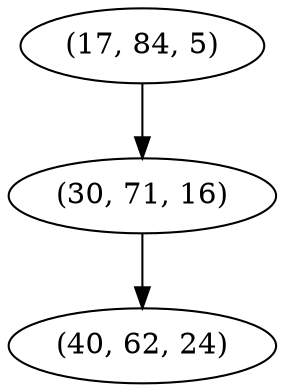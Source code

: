 digraph tree {
    "(17, 84, 5)";
    "(30, 71, 16)";
    "(40, 62, 24)";
    "(17, 84, 5)" -> "(30, 71, 16)";
    "(30, 71, 16)" -> "(40, 62, 24)";
}

